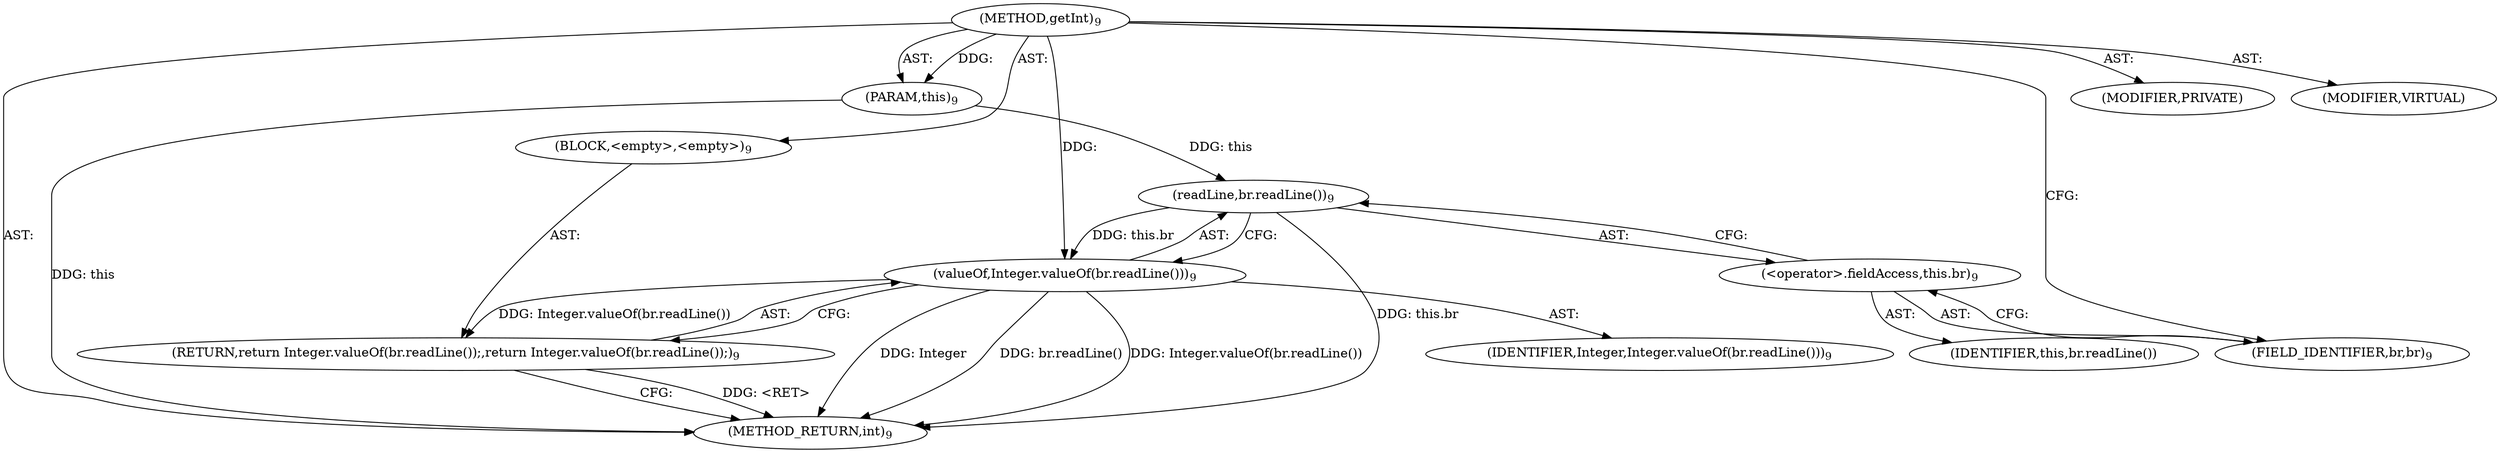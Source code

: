 digraph "getInt" {  
"23" [label = <(METHOD,getInt)<SUB>9</SUB>> ]
"24" [label = <(PARAM,this)<SUB>9</SUB>> ]
"25" [label = <(BLOCK,&lt;empty&gt;,&lt;empty&gt;)<SUB>9</SUB>> ]
"26" [label = <(RETURN,return Integer.valueOf(br.readLine());,return Integer.valueOf(br.readLine());)<SUB>9</SUB>> ]
"27" [label = <(valueOf,Integer.valueOf(br.readLine()))<SUB>9</SUB>> ]
"28" [label = <(IDENTIFIER,Integer,Integer.valueOf(br.readLine()))<SUB>9</SUB>> ]
"29" [label = <(readLine,br.readLine())<SUB>9</SUB>> ]
"30" [label = <(&lt;operator&gt;.fieldAccess,this.br)<SUB>9</SUB>> ]
"31" [label = <(IDENTIFIER,this,br.readLine())> ]
"32" [label = <(FIELD_IDENTIFIER,br,br)<SUB>9</SUB>> ]
"33" [label = <(MODIFIER,PRIVATE)> ]
"34" [label = <(MODIFIER,VIRTUAL)> ]
"35" [label = <(METHOD_RETURN,int)<SUB>9</SUB>> ]
  "23" -> "24"  [ label = "AST: "] 
  "23" -> "25"  [ label = "AST: "] 
  "23" -> "33"  [ label = "AST: "] 
  "23" -> "34"  [ label = "AST: "] 
  "23" -> "35"  [ label = "AST: "] 
  "25" -> "26"  [ label = "AST: "] 
  "26" -> "27"  [ label = "AST: "] 
  "27" -> "28"  [ label = "AST: "] 
  "27" -> "29"  [ label = "AST: "] 
  "29" -> "30"  [ label = "AST: "] 
  "30" -> "31"  [ label = "AST: "] 
  "30" -> "32"  [ label = "AST: "] 
  "26" -> "35"  [ label = "CFG: "] 
  "27" -> "26"  [ label = "CFG: "] 
  "29" -> "27"  [ label = "CFG: "] 
  "30" -> "29"  [ label = "CFG: "] 
  "32" -> "30"  [ label = "CFG: "] 
  "23" -> "32"  [ label = "CFG: "] 
  "26" -> "35"  [ label = "DDG: &lt;RET&gt;"] 
  "24" -> "35"  [ label = "DDG: this"] 
  "27" -> "35"  [ label = "DDG: Integer"] 
  "29" -> "35"  [ label = "DDG: this.br"] 
  "27" -> "35"  [ label = "DDG: br.readLine()"] 
  "27" -> "35"  [ label = "DDG: Integer.valueOf(br.readLine())"] 
  "23" -> "24"  [ label = "DDG: "] 
  "27" -> "26"  [ label = "DDG: Integer.valueOf(br.readLine())"] 
  "23" -> "27"  [ label = "DDG: "] 
  "29" -> "27"  [ label = "DDG: this.br"] 
  "24" -> "29"  [ label = "DDG: this"] 
}
